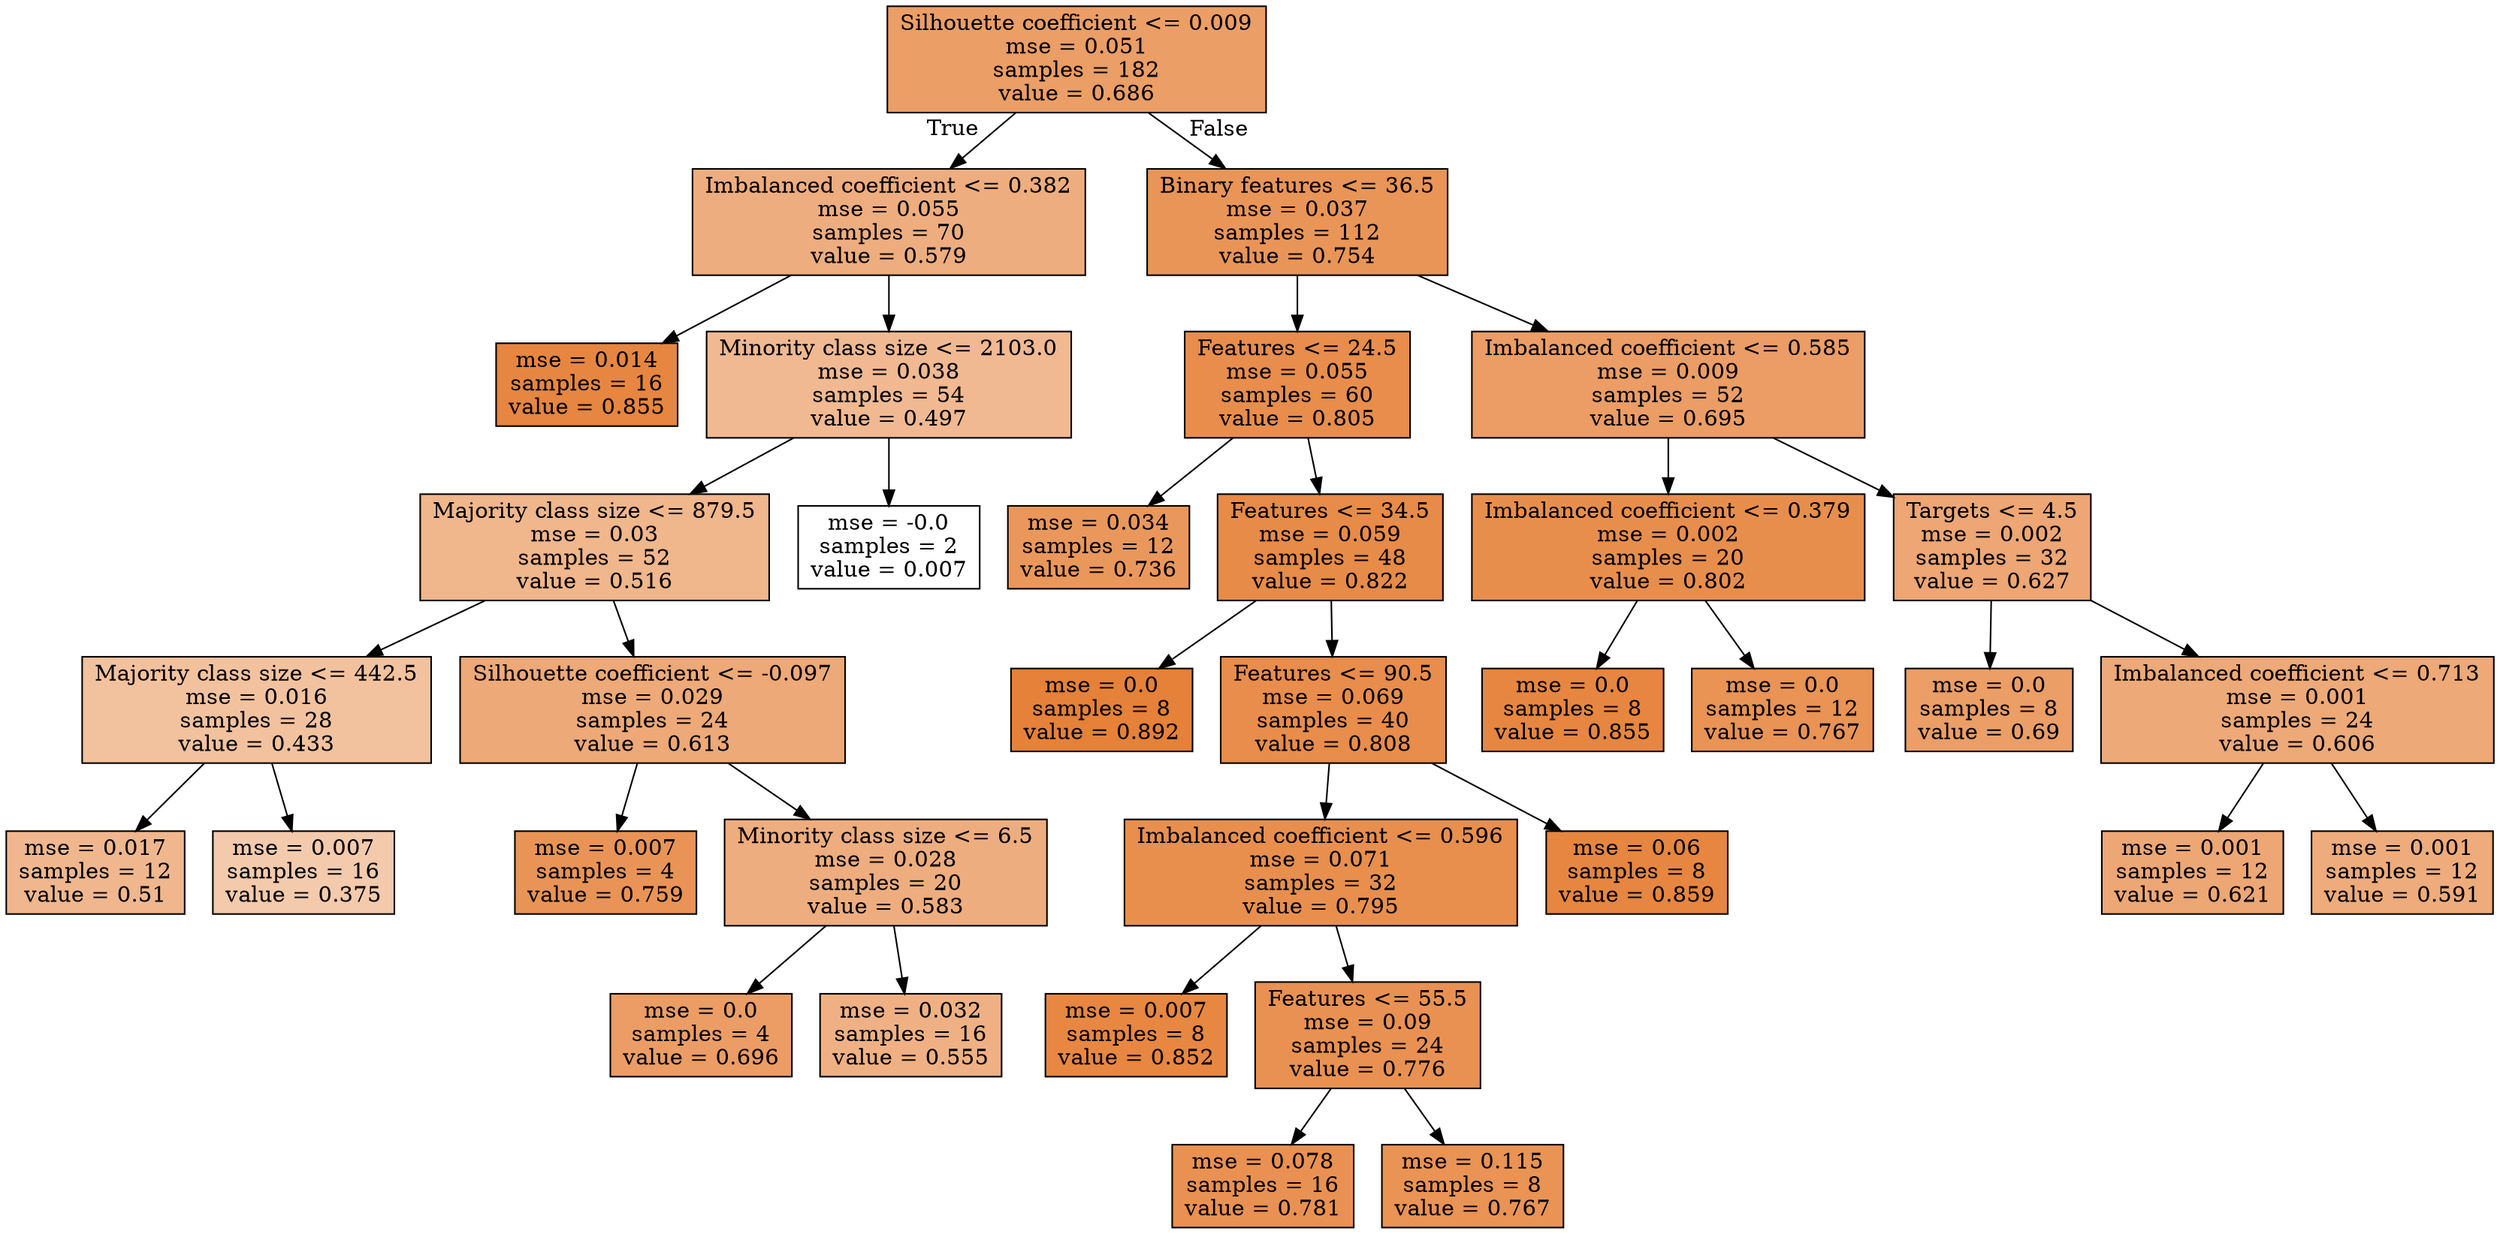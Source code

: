 digraph Tree {
node [shape=box, style="filled", color="black"] ;
0 [label="Silhouette coefficient <= 0.009\nmse = 0.051\nsamples = 182\nvalue = 0.686", fillcolor="#e58139c4"] ;
1 [label="Imbalanced coefficient <= 0.382\nmse = 0.055\nsamples = 70\nvalue = 0.579", fillcolor="#e58139a5"] ;
0 -> 1 [labeldistance=2.5, labelangle=45, headlabel="True"] ;
2 [label="mse = 0.014\nsamples = 16\nvalue = 0.855", fillcolor="#e58139f4"] ;
1 -> 2 ;
3 [label="Minority class size <= 2103.0\nmse = 0.038\nsamples = 54\nvalue = 0.497", fillcolor="#e581398d"] ;
1 -> 3 ;
4 [label="Majority class size <= 879.5\nmse = 0.03\nsamples = 52\nvalue = 0.516", fillcolor="#e5813993"] ;
3 -> 4 ;
5 [label="Majority class size <= 442.5\nmse = 0.016\nsamples = 28\nvalue = 0.433", fillcolor="#e581397b"] ;
4 -> 5 ;
6 [label="mse = 0.017\nsamples = 12\nvalue = 0.51", fillcolor="#e5813991"] ;
5 -> 6 ;
7 [label="mse = 0.007\nsamples = 16\nvalue = 0.375", fillcolor="#e581396a"] ;
5 -> 7 ;
8 [label="Silhouette coefficient <= -0.097\nmse = 0.029\nsamples = 24\nvalue = 0.613", fillcolor="#e58139ae"] ;
4 -> 8 ;
9 [label="mse = 0.007\nsamples = 4\nvalue = 0.759", fillcolor="#e58139d9"] ;
8 -> 9 ;
10 [label="Minority class size <= 6.5\nmse = 0.028\nsamples = 20\nvalue = 0.583", fillcolor="#e58139a6"] ;
8 -> 10 ;
11 [label="mse = 0.0\nsamples = 4\nvalue = 0.696", fillcolor="#e58139c6"] ;
10 -> 11 ;
12 [label="mse = 0.032\nsamples = 16\nvalue = 0.555", fillcolor="#e581399e"] ;
10 -> 12 ;
13 [label="mse = -0.0\nsamples = 2\nvalue = 0.007", fillcolor="#e5813900"] ;
3 -> 13 ;
14 [label="Binary features <= 36.5\nmse = 0.037\nsamples = 112\nvalue = 0.754", fillcolor="#e58139d7"] ;
0 -> 14 [labeldistance=2.5, labelangle=-45, headlabel="False"] ;
15 [label="Features <= 24.5\nmse = 0.055\nsamples = 60\nvalue = 0.805", fillcolor="#e58139e6"] ;
14 -> 15 ;
16 [label="mse = 0.034\nsamples = 12\nvalue = 0.736", fillcolor="#e58139d2"] ;
15 -> 16 ;
17 [label="Features <= 34.5\nmse = 0.059\nsamples = 48\nvalue = 0.822", fillcolor="#e58139eb"] ;
15 -> 17 ;
18 [label="mse = 0.0\nsamples = 8\nvalue = 0.892", fillcolor="#e58139ff"] ;
17 -> 18 ;
19 [label="Features <= 90.5\nmse = 0.069\nsamples = 40\nvalue = 0.808", fillcolor="#e58139e7"] ;
17 -> 19 ;
20 [label="Imbalanced coefficient <= 0.596\nmse = 0.071\nsamples = 32\nvalue = 0.795", fillcolor="#e58139e3"] ;
19 -> 20 ;
21 [label="mse = 0.007\nsamples = 8\nvalue = 0.852", fillcolor="#e58139f3"] ;
20 -> 21 ;
22 [label="Features <= 55.5\nmse = 0.09\nsamples = 24\nvalue = 0.776", fillcolor="#e58139de"] ;
20 -> 22 ;
23 [label="mse = 0.078\nsamples = 16\nvalue = 0.781", fillcolor="#e58139df"] ;
22 -> 23 ;
24 [label="mse = 0.115\nsamples = 8\nvalue = 0.767", fillcolor="#e58139db"] ;
22 -> 24 ;
25 [label="mse = 0.06\nsamples = 8\nvalue = 0.859", fillcolor="#e58139f5"] ;
19 -> 25 ;
26 [label="Imbalanced coefficient <= 0.585\nmse = 0.009\nsamples = 52\nvalue = 0.695", fillcolor="#e58139c6"] ;
14 -> 26 ;
27 [label="Imbalanced coefficient <= 0.379\nmse = 0.002\nsamples = 20\nvalue = 0.802", fillcolor="#e58139e5"] ;
26 -> 27 ;
28 [label="mse = 0.0\nsamples = 8\nvalue = 0.855", fillcolor="#e58139f4"] ;
27 -> 28 ;
29 [label="mse = 0.0\nsamples = 12\nvalue = 0.767", fillcolor="#e58139db"] ;
27 -> 29 ;
30 [label="Targets <= 4.5\nmse = 0.002\nsamples = 32\nvalue = 0.627", fillcolor="#e58139b3"] ;
26 -> 30 ;
31 [label="mse = 0.0\nsamples = 8\nvalue = 0.69", fillcolor="#e58139c5"] ;
30 -> 31 ;
32 [label="Imbalanced coefficient <= 0.713\nmse = 0.001\nsamples = 24\nvalue = 0.606", fillcolor="#e58139ad"] ;
30 -> 32 ;
33 [label="mse = 0.001\nsamples = 12\nvalue = 0.621", fillcolor="#e58139b1"] ;
32 -> 33 ;
34 [label="mse = 0.001\nsamples = 12\nvalue = 0.591", fillcolor="#e58139a8"] ;
32 -> 34 ;
}